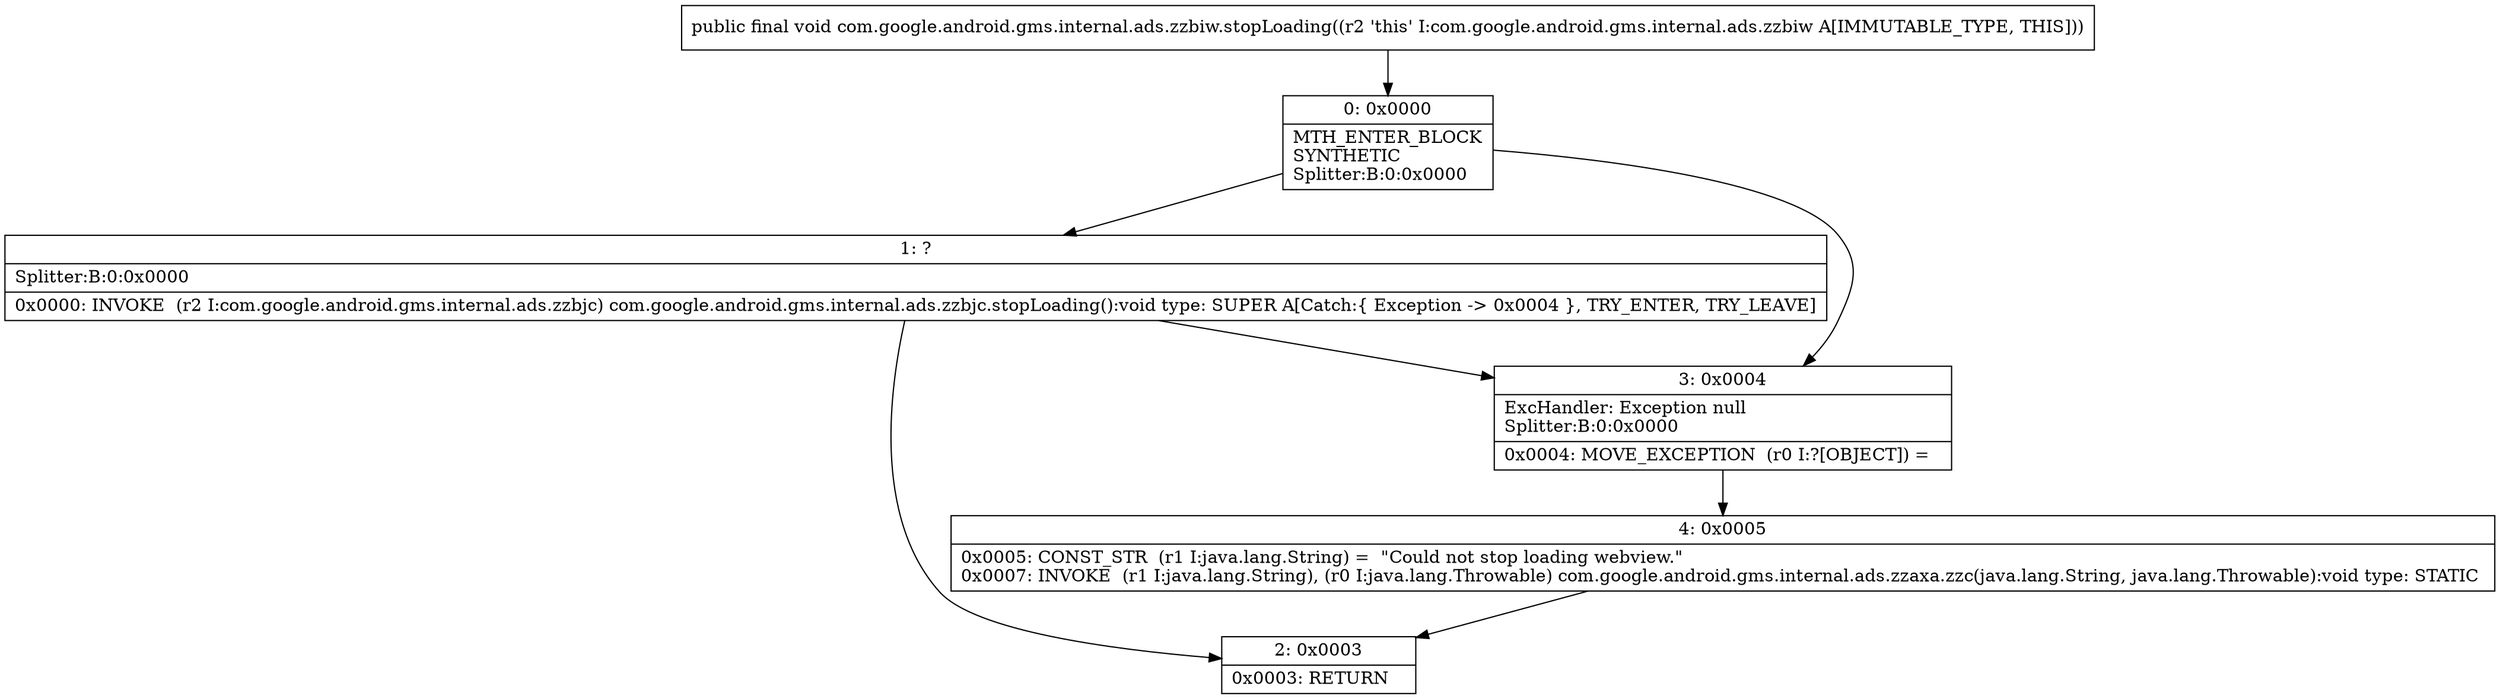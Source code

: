 digraph "CFG forcom.google.android.gms.internal.ads.zzbiw.stopLoading()V" {
Node_0 [shape=record,label="{0\:\ 0x0000|MTH_ENTER_BLOCK\lSYNTHETIC\lSplitter:B:0:0x0000\l}"];
Node_1 [shape=record,label="{1\:\ ?|Splitter:B:0:0x0000\l|0x0000: INVOKE  (r2 I:com.google.android.gms.internal.ads.zzbjc) com.google.android.gms.internal.ads.zzbjc.stopLoading():void type: SUPER A[Catch:\{ Exception \-\> 0x0004 \}, TRY_ENTER, TRY_LEAVE]\l}"];
Node_2 [shape=record,label="{2\:\ 0x0003|0x0003: RETURN   \l}"];
Node_3 [shape=record,label="{3\:\ 0x0004|ExcHandler: Exception null\lSplitter:B:0:0x0000\l|0x0004: MOVE_EXCEPTION  (r0 I:?[OBJECT]) =  \l}"];
Node_4 [shape=record,label="{4\:\ 0x0005|0x0005: CONST_STR  (r1 I:java.lang.String) =  \"Could not stop loading webview.\" \l0x0007: INVOKE  (r1 I:java.lang.String), (r0 I:java.lang.Throwable) com.google.android.gms.internal.ads.zzaxa.zzc(java.lang.String, java.lang.Throwable):void type: STATIC \l}"];
MethodNode[shape=record,label="{public final void com.google.android.gms.internal.ads.zzbiw.stopLoading((r2 'this' I:com.google.android.gms.internal.ads.zzbiw A[IMMUTABLE_TYPE, THIS])) }"];
MethodNode -> Node_0;
Node_0 -> Node_1;
Node_0 -> Node_3;
Node_1 -> Node_2;
Node_1 -> Node_3;
Node_3 -> Node_4;
Node_4 -> Node_2;
}

